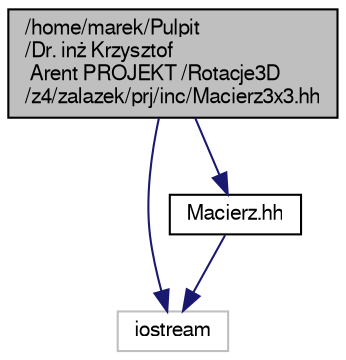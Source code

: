 digraph "/home/marek/Pulpit/Dr. inż Krzysztof Arent PROJEKT /Rotacje3D/z4/zalazek/prj/inc/Macierz3x3.hh"
{
 // LATEX_PDF_SIZE
  edge [fontname="FreeSans",fontsize="10",labelfontname="FreeSans",labelfontsize="10"];
  node [fontname="FreeSans",fontsize="10",shape=record];
  Node1 [label="/home/marek/Pulpit\l/Dr. inż Krzysztof\l Arent PROJEKT /Rotacje3D\l/z4/zalazek/prj/inc/Macierz3x3.hh",height=0.2,width=0.4,color="black", fillcolor="grey75", style="filled", fontcolor="black",tooltip="Plik zawiera ..."];
  Node1 -> Node2 [color="midnightblue",fontsize="10",style="solid",fontname="FreeSans"];
  Node2 [label="iostream",height=0.2,width=0.4,color="grey75", fillcolor="white", style="filled",tooltip=" "];
  Node1 -> Node3 [color="midnightblue",fontsize="10",style="solid",fontname="FreeSans"];
  Node3 [label="Macierz.hh",height=0.2,width=0.4,color="black", fillcolor="white", style="filled",URL="$a00002.html",tooltip="Ten plik powinien zawierać definicję szablonu Macierz<>"];
  Node3 -> Node2 [color="midnightblue",fontsize="10",style="solid",fontname="FreeSans"];
}

